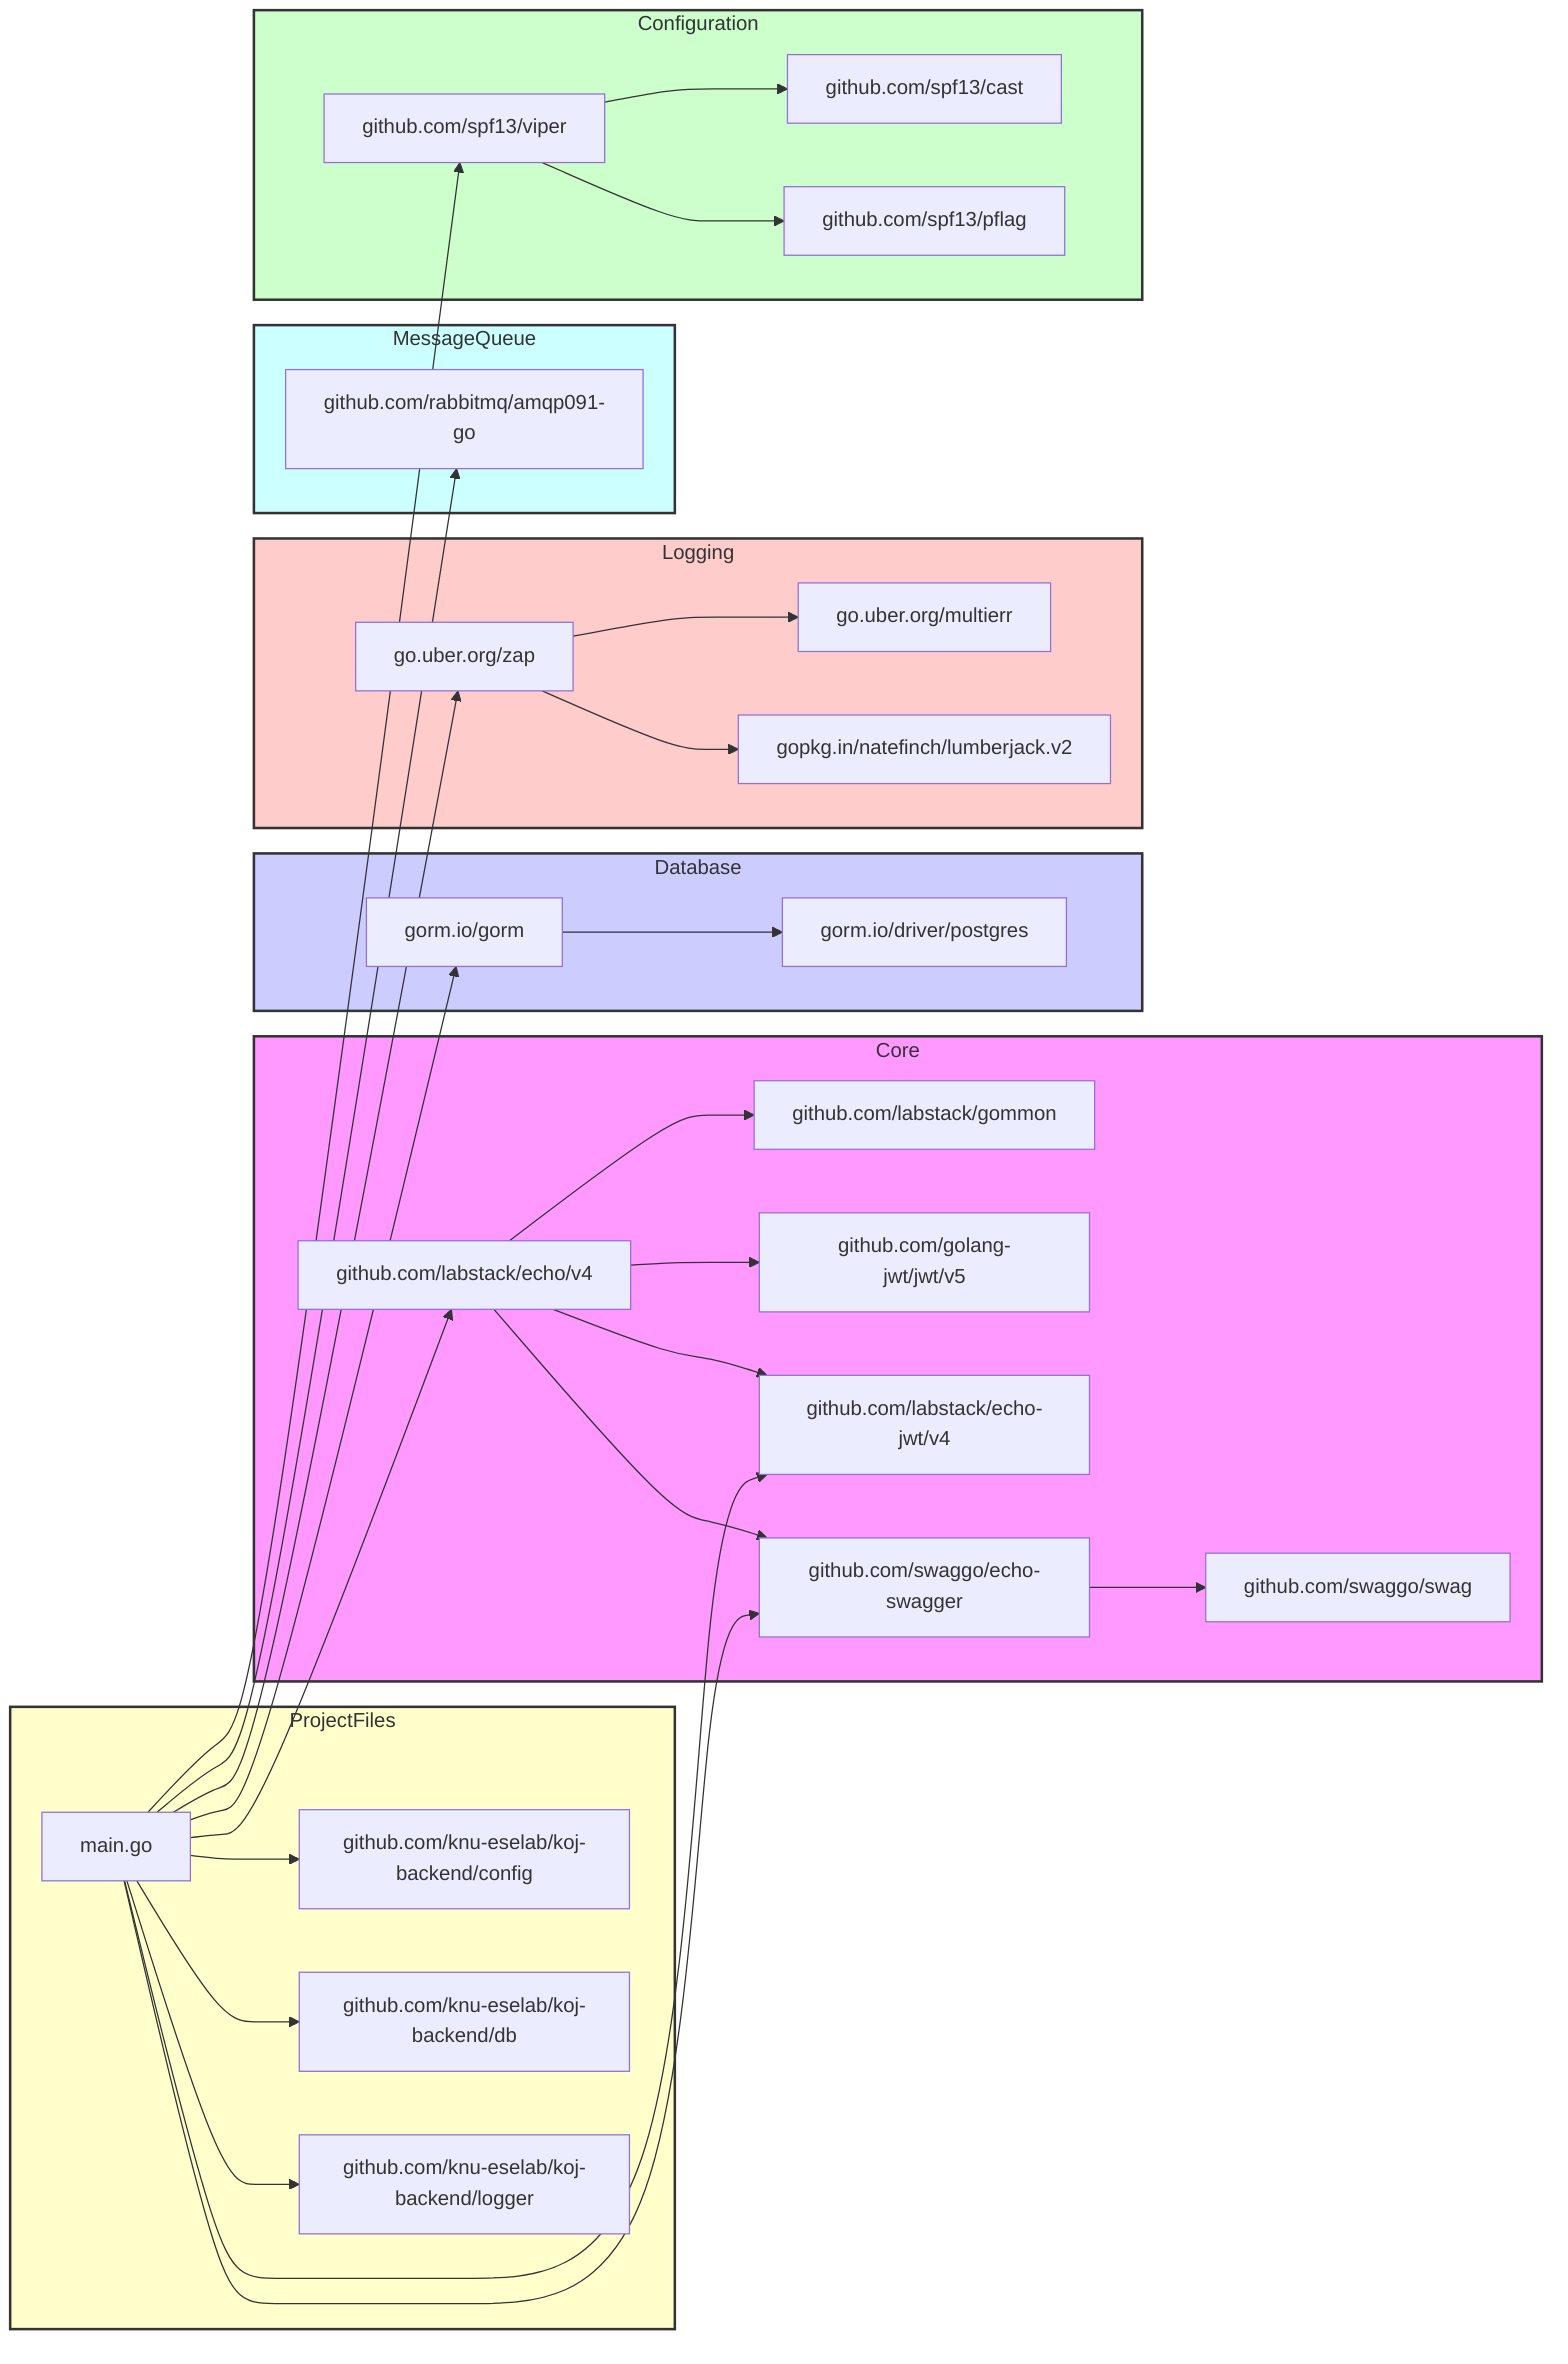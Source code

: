 graph LR
    subgraph Core
        A[github.com/labstack/echo/v4] --> B[github.com/labstack/gommon]
        A --> C[github.com/golang-jwt/jwt/v5]
        A --> D[github.com/labstack/echo-jwt/v4]
        A --> E[github.com/swaggo/echo-swagger]
        E --> F[github.com/swaggo/swag]
    end

    subgraph Database
        G[gorm.io/gorm] --> H[gorm.io/driver/postgres]
    end

    subgraph Logging
        I[go.uber.org/zap] --> J[go.uber.org/multierr]
        I --> K[gopkg.in/natefinch/lumberjack.v2]
    end

    subgraph Configuration
        L[github.com/spf13/viper] --> M[github.com/spf13/cast]
        L --> N[github.com/spf13/pflag]
    end

    subgraph MessageQueue
        O[github.com/rabbitmq/amqp091-go]
    end

    subgraph ProjectFiles
        S[main.go] --> A
        S --> D
        S --> E
        S --> G
        S --> I
        S --> L
        S --> O
        S --> P[github.com/knu-eselab/koj-backend/config]
        S --> Q[github.com/knu-eselab/koj-backend/db]
        S --> R[github.com/knu-eselab/koj-backend/logger]
    end

    style Core fill:#f9f,stroke:#333,stroke-width:2px
    style Database fill:#ccf,stroke:#333,stroke-width:2px
    style Logging fill:#fcc,stroke:#333,stroke-width:2px
    style Configuration fill:#cfc,stroke:#333,stroke-width:2px
                style MessageQueue fill:#cff,stroke:#333,stroke-width:2px
    style ProjectFiles fill:#ffc,stroke:#333,stroke-width:2px